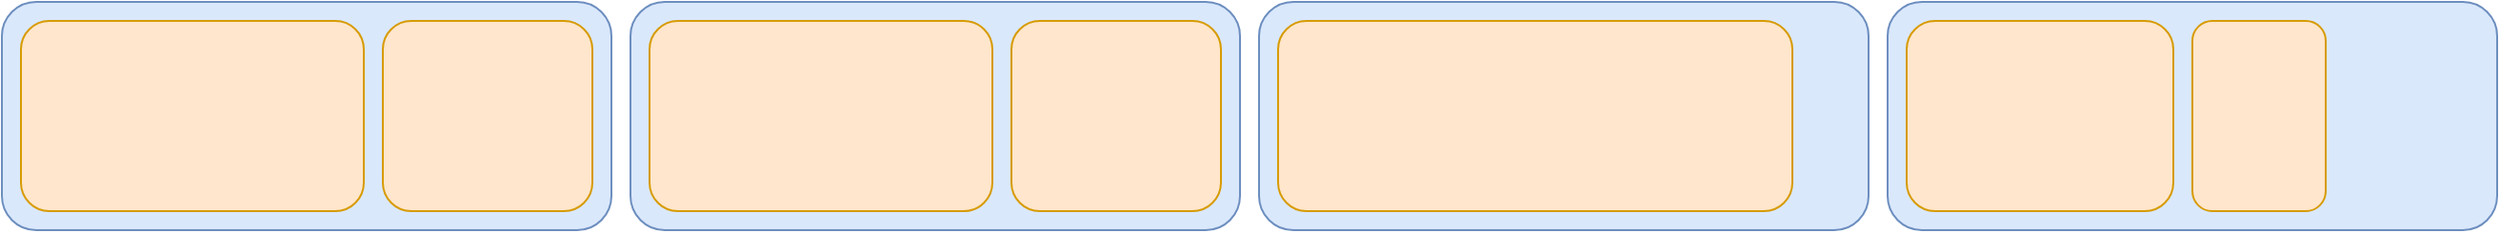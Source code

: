 <mxfile version="14.5.1" type="device"><diagram id="HxYmZFkUovRiOe_1kXjL" name="Page-1"><mxGraphModel dx="975" dy="740" grid="1" gridSize="10" guides="1" tooltips="1" connect="1" arrows="1" fold="1" page="1" pageScale="1" pageWidth="1169" pageHeight="827" math="0" shadow="0"><root><mxCell id="0"/><mxCell id="1" parent="0"/><mxCell id="xWKsX1E_mSUGUQrPHHqR-1" value="" style="rounded=1;whiteSpace=wrap;html=1;fillColor=#dae8fc;strokeColor=#6c8ebf;fontSize=32;" parent="1" vertex="1"><mxGeometry x="90" y="240" width="320" height="120" as="geometry"/></mxCell><mxCell id="xWKsX1E_mSUGUQrPHHqR-2" value="" style="rounded=1;whiteSpace=wrap;html=1;fillColor=#dae8fc;strokeColor=#6c8ebf;fontSize=32;" parent="1" vertex="1"><mxGeometry x="420" y="240" width="320" height="120" as="geometry"/></mxCell><mxCell id="xWKsX1E_mSUGUQrPHHqR-4" value="" style="rounded=1;whiteSpace=wrap;html=1;fillColor=#dae8fc;strokeColor=#6c8ebf;fontSize=32;" parent="1" vertex="1"><mxGeometry x="750" y="240" width="320" height="120" as="geometry"/></mxCell><mxCell id="xWKsX1E_mSUGUQrPHHqR-5" value="" style="rounded=1;whiteSpace=wrap;html=1;fillColor=#ffe6cc;strokeColor=#d79b00;fontSize=32;" parent="1" vertex="1"><mxGeometry x="100" y="250" width="180" height="100" as="geometry"/></mxCell><mxCell id="xWKsX1E_mSUGUQrPHHqR-6" value="" style="rounded=1;whiteSpace=wrap;html=1;fillColor=#ffe6cc;strokeColor=#d79b00;fontSize=32;" parent="1" vertex="1"><mxGeometry x="290" y="250" width="110" height="100" as="geometry"/></mxCell><mxCell id="xWKsX1E_mSUGUQrPHHqR-7" value="" style="rounded=1;whiteSpace=wrap;html=1;fillColor=#ffe6cc;strokeColor=#d79b00;fontSize=32;" parent="1" vertex="1"><mxGeometry x="430" y="250" width="180" height="100" as="geometry"/></mxCell><mxCell id="xWKsX1E_mSUGUQrPHHqR-9" value="" style="rounded=1;whiteSpace=wrap;html=1;fillColor=#ffe6cc;strokeColor=#d79b00;fontSize=32;" parent="1" vertex="1"><mxGeometry x="620" y="250" width="110" height="100" as="geometry"/></mxCell><mxCell id="xWKsX1E_mSUGUQrPHHqR-12" value="" style="rounded=1;whiteSpace=wrap;html=1;fillColor=#ffe6cc;strokeColor=#d79b00;fontSize=32;" parent="1" vertex="1"><mxGeometry x="760" y="250" width="270" height="100" as="geometry"/></mxCell><mxCell id="xWKsX1E_mSUGUQrPHHqR-18" value="" style="rounded=1;whiteSpace=wrap;html=1;fillColor=#dae8fc;strokeColor=#6c8ebf;fontSize=32;" parent="1" vertex="1"><mxGeometry x="1080" y="240" width="320" height="120" as="geometry"/></mxCell><mxCell id="xWKsX1E_mSUGUQrPHHqR-19" value="" style="rounded=1;whiteSpace=wrap;html=1;fillColor=#ffe6cc;strokeColor=#d79b00;fontSize=32;" parent="1" vertex="1"><mxGeometry x="1090" y="250" width="140" height="100" as="geometry"/></mxCell><mxCell id="xWKsX1E_mSUGUQrPHHqR-20" value="" style="rounded=1;whiteSpace=wrap;html=1;fillColor=#ffe6cc;strokeColor=#d79b00;fontSize=32;" parent="1" vertex="1"><mxGeometry x="1240" y="250" width="70" height="100" as="geometry"/></mxCell></root></mxGraphModel></diagram></mxfile>